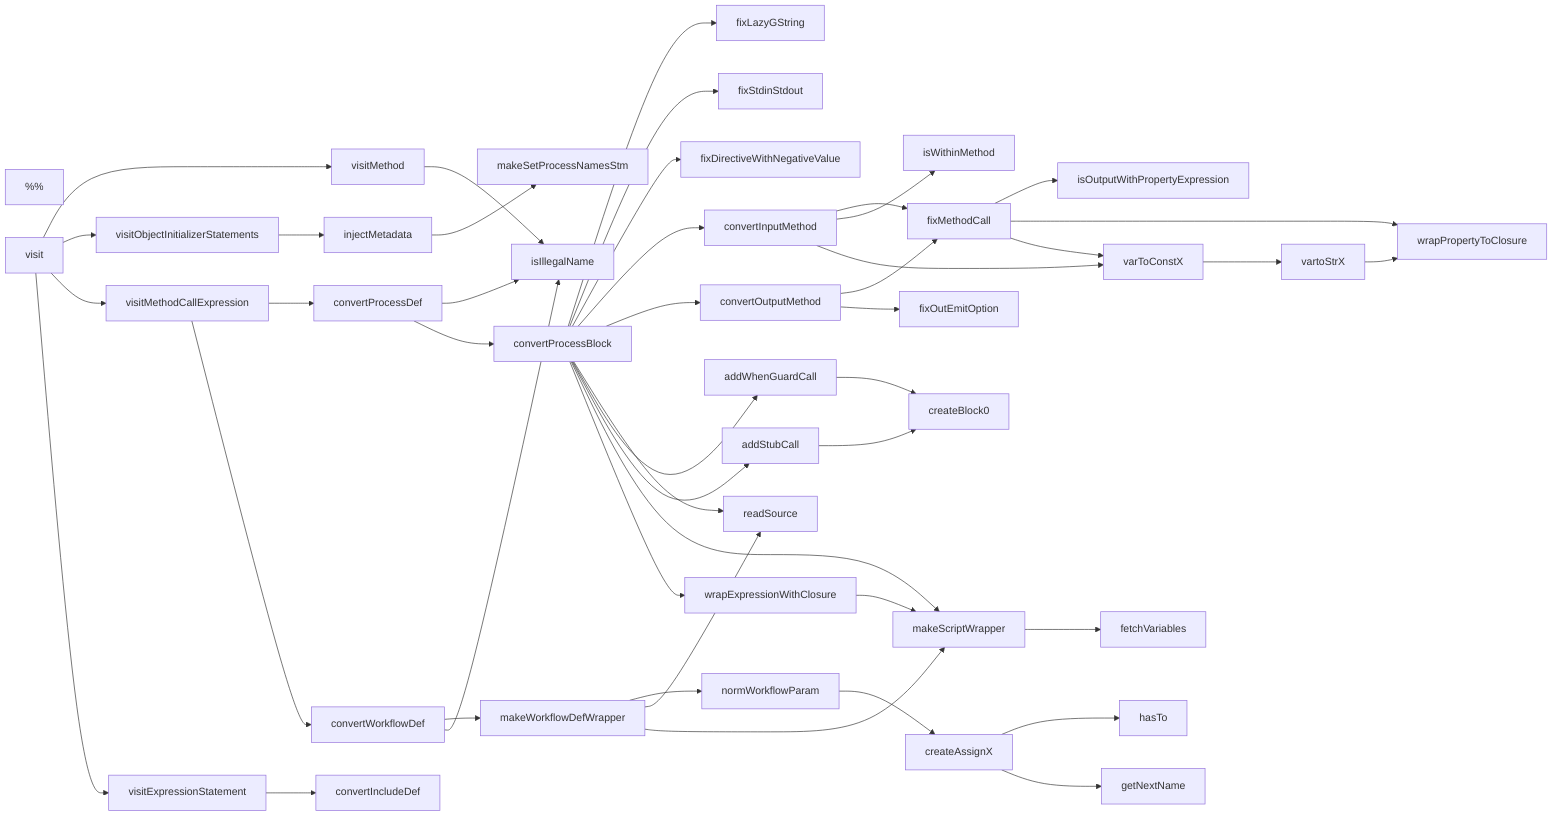 flowchart LR
    %%
    %% nextflow.ast.NextflowDSLImpl
    %%
    visit --> visitMethod
    visit --> visitObjectInitializerStatements
    visit --> visitMethodCallExpression
    visit --> visitExpressionStatement

    visitMethod --> isIllegalName

    visitObjectInitializerStatements --> injectMetadata
    injectMetadata --> makeSetProcessNamesStm

    visitMethodCallExpression --> convertProcessDef
    visitMethodCallExpression --> convertWorkflowDef

    visitExpressionStatement --> convertIncludeDef

    convertProcessDef --> isIllegalName
    convertProcessDef --> convertProcessBlock

    convertProcessBlock --> fixLazyGString
    convertProcessBlock --> fixStdinStdout
    convertProcessBlock --> fixDirectiveWithNegativeValue
    convertProcessBlock --> convertInputMethod
    convertProcessBlock --> convertOutputMethod
    convertProcessBlock --> readSource
    convertProcessBlock --> addWhenGuardCall
    convertProcessBlock --> addStubCall
    convertProcessBlock --> makeScriptWrapper
    convertProcessBlock --> wrapExpressionWithClosure

    convertInputMethod --> fixMethodCall
    convertInputMethod --> isWithinMethod
    convertInputMethod --> varToConstX
    convertOutputMethod --> fixMethodCall
    convertOutputMethod --> fixOutEmitOption
    addWhenGuardCall --> createBlock0
    addStubCall --> createBlock0
    makeScriptWrapper --> fetchVariables
    wrapExpressionWithClosure --> makeScriptWrapper

    fixMethodCall --> isOutputWithPropertyExpression
    fixMethodCall --> wrapPropertyToClosure
    fixMethodCall --> varToConstX

    varToConstX --> vartoStrX

    vartoStrX --> wrapPropertyToClosure

    convertWorkflowDef --> makeWorkflowDefWrapper
    convertWorkflowDef --> isIllegalName

    makeWorkflowDefWrapper --> normWorkflowParam
    makeWorkflowDefWrapper --> readSource
    makeWorkflowDefWrapper --> makeScriptWrapper

    normWorkflowParam --> createAssignX
    createAssignX --> hasTo
    createAssignX --> getNextName